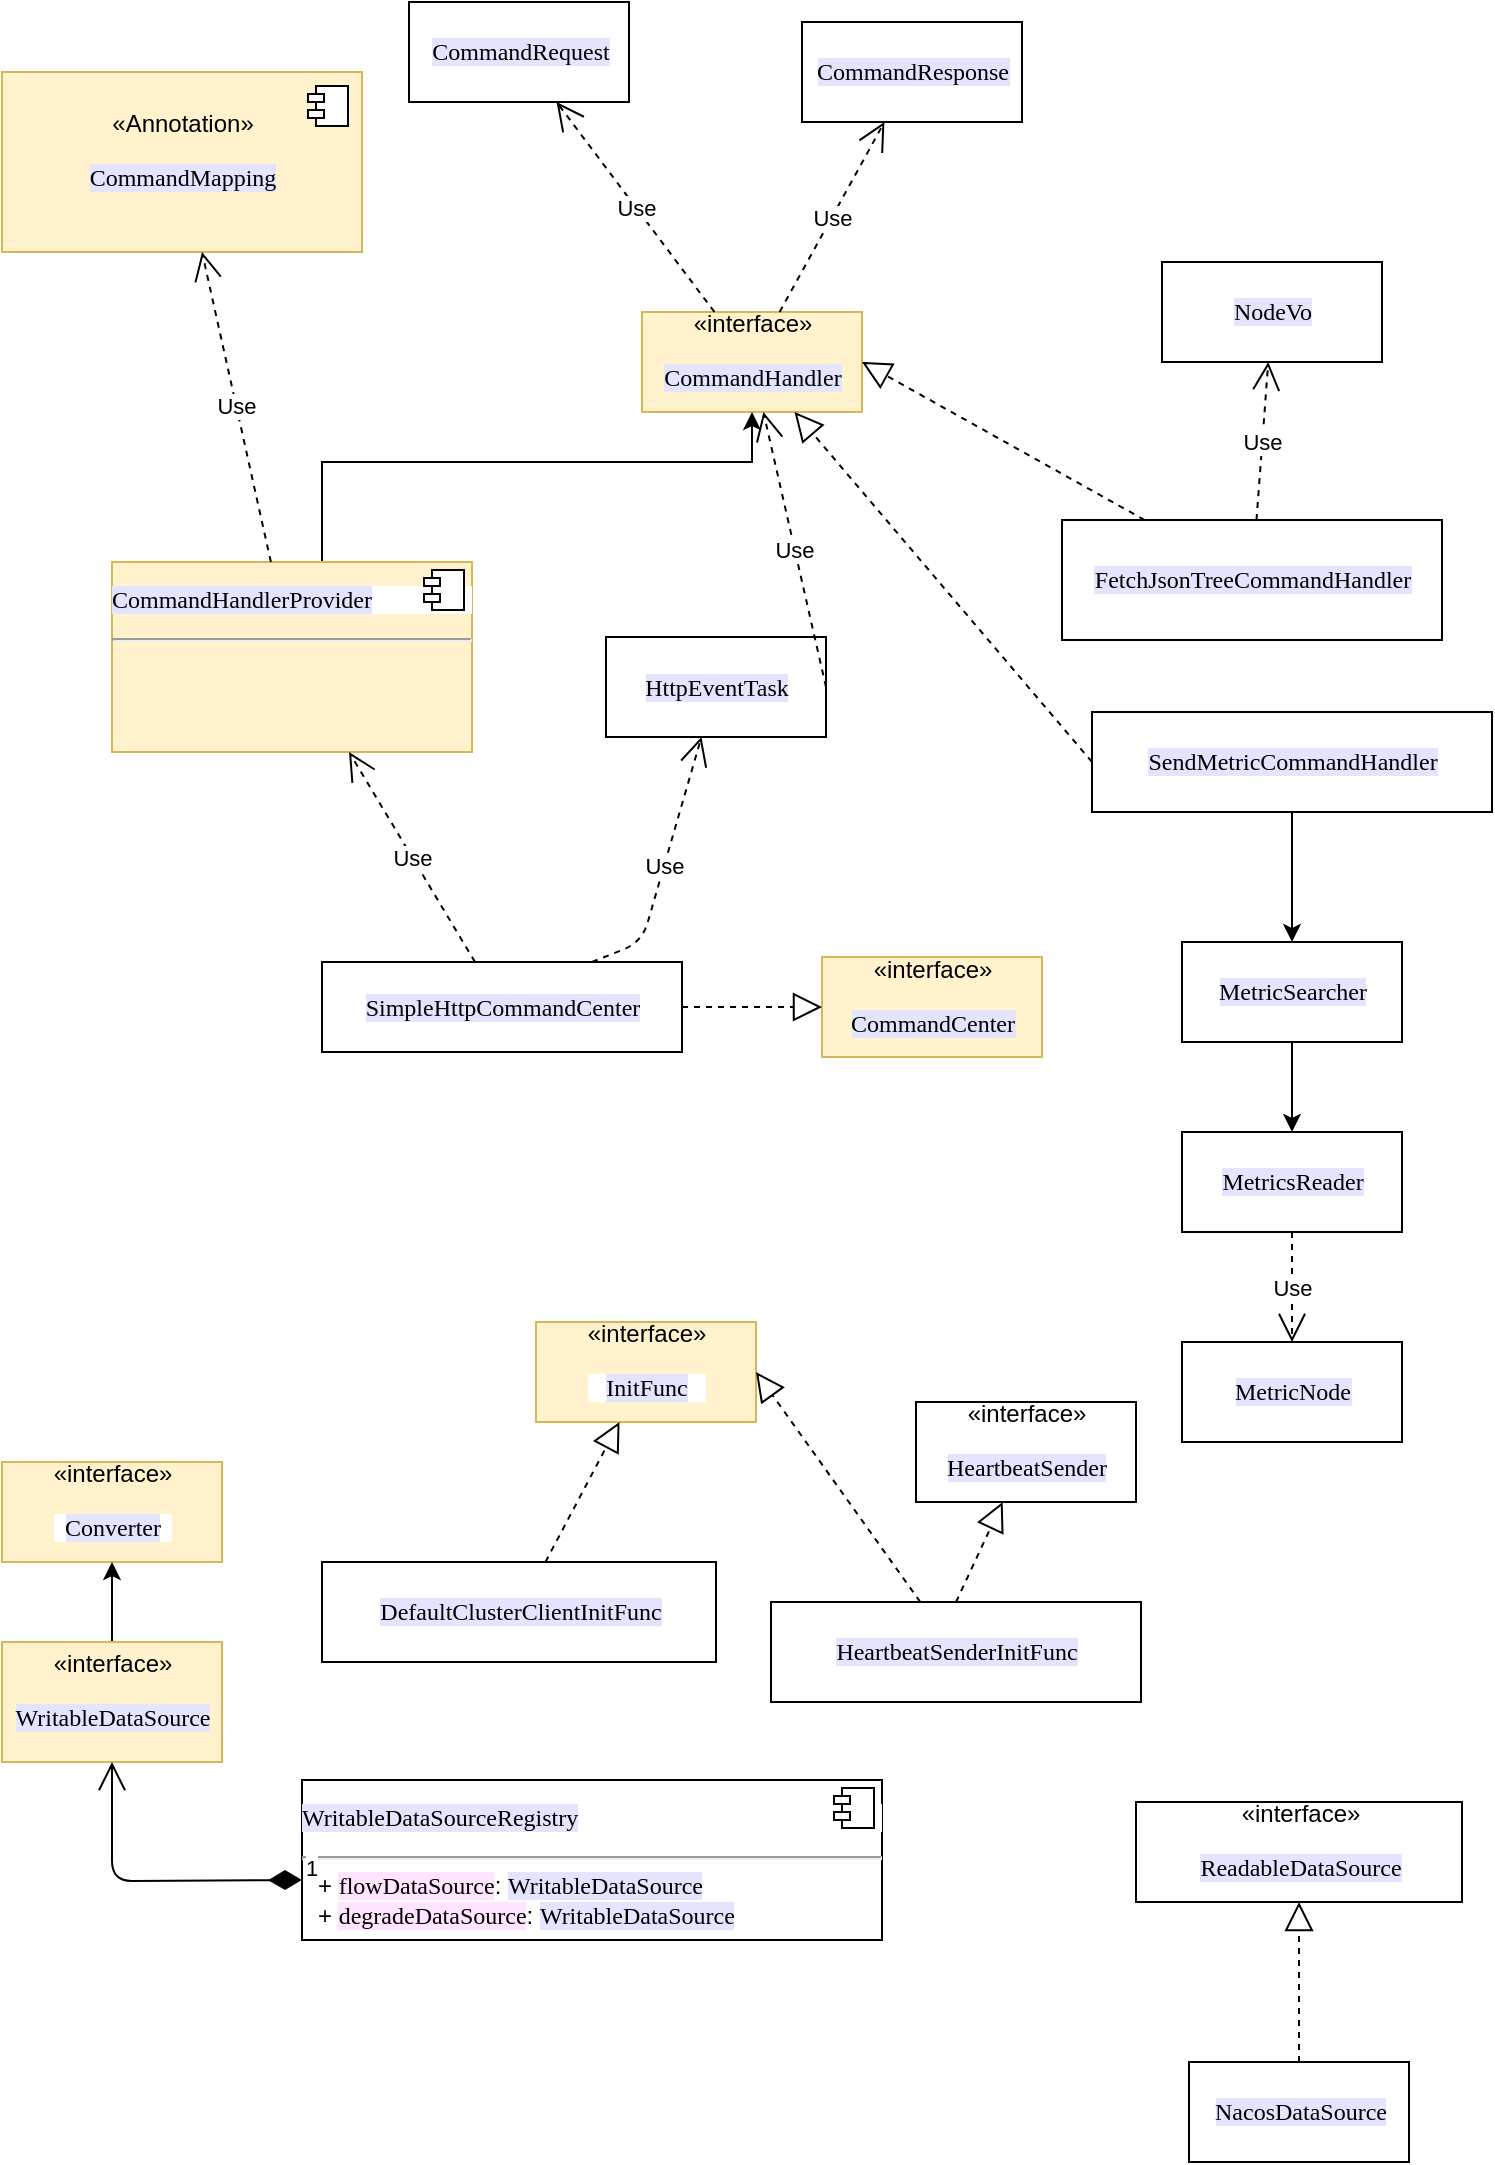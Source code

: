 <mxfile version="12.2.6" type="github" pages="1">
  <diagram id="KqSSShnu_zqnlX3PPxr-" name="第 1 页">
    <mxGraphModel dx="928" dy="600" grid="1" gridSize="10" guides="1" tooltips="1" connect="1" arrows="1" fold="1" page="1" pageScale="1" pageWidth="827" pageHeight="1169" math="0" shadow="0">
      <root>
        <mxCell id="0"/>
        <mxCell id="1" parent="0"/>
        <mxCell id="y3yJiwpzIf4GWc2rWJCF-1" value="&lt;pre style=&quot;background-color: rgb(255 , 255 , 255) ; font-family: &amp;#34;consolas&amp;#34; ; font-size: 9pt&quot;&gt;&lt;span style=&quot;background-color: #e4e4ff&quot;&gt;CommandRequest&lt;/span&gt;&lt;/pre&gt;" style="html=1;" vertex="1" parent="1">
          <mxGeometry x="243.5" y="200" width="110" height="50" as="geometry"/>
        </mxCell>
        <mxCell id="y3yJiwpzIf4GWc2rWJCF-2" value="«interface»&lt;br&gt;&lt;pre style=&quot;background-color: rgb(255 , 255 , 255) ; font-family: &amp;#34;consolas&amp;#34; ; font-size: 9pt&quot;&gt;&lt;span style=&quot;background-color: #e4e4ff&quot;&gt;CommandHandler&lt;/span&gt;&lt;/pre&gt;" style="html=1;fillColor=#fff2cc;strokeColor=#d6b656;" vertex="1" parent="1">
          <mxGeometry x="360" y="355" width="110" height="50" as="geometry"/>
        </mxCell>
        <mxCell id="y3yJiwpzIf4GWc2rWJCF-3" value="&lt;pre style=&quot;background-color: rgb(255 , 255 , 255) ; font-family: &amp;#34;consolas&amp;#34; ; font-size: 9pt&quot;&gt;&lt;span style=&quot;background-color: #e4e4ff&quot;&gt;CommandResponse&lt;/span&gt;&lt;/pre&gt;" style="html=1;" vertex="1" parent="1">
          <mxGeometry x="440" y="210" width="110" height="50" as="geometry"/>
        </mxCell>
        <mxCell id="y3yJiwpzIf4GWc2rWJCF-23" style="edgeStyle=orthogonalEdgeStyle;rounded=0;orthogonalLoop=1;jettySize=auto;html=1;exitX=0.5;exitY=0;exitDx=0;exitDy=0;entryX=0.5;entryY=1;entryDx=0;entryDy=0;" edge="1" parent="1" source="y3yJiwpzIf4GWc2rWJCF-4" target="y3yJiwpzIf4GWc2rWJCF-2">
          <mxGeometry relative="1" as="geometry">
            <Array as="points">
              <mxPoint x="200" y="480"/>
              <mxPoint x="200" y="430"/>
              <mxPoint x="415" y="430"/>
            </Array>
          </mxGeometry>
        </mxCell>
        <mxCell id="y3yJiwpzIf4GWc2rWJCF-4" value="&lt;pre style=&quot;background-color: rgb(255 , 255 , 255) ; font-family: &amp;#34;consolas&amp;#34; ; font-size: 9pt&quot;&gt;&lt;span style=&quot;background-color: #e4e4ff&quot;&gt;CommandHandlerProvider&lt;/span&gt;&lt;/pre&gt;&lt;hr&gt;&lt;p style=&quot;margin: 0px ; margin-left: 8px&quot;&gt;&lt;br&gt;&lt;/p&gt;" style="align=left;overflow=fill;html=1;fillColor=#fff2cc;strokeColor=#d6b656;" vertex="1" parent="1">
          <mxGeometry x="95" y="480" width="180" height="95" as="geometry"/>
        </mxCell>
        <mxCell id="y3yJiwpzIf4GWc2rWJCF-5" value="" style="shape=component;jettyWidth=8;jettyHeight=4;" vertex="1" parent="y3yJiwpzIf4GWc2rWJCF-4">
          <mxGeometry x="1" width="20" height="20" relative="1" as="geometry">
            <mxPoint x="-24" y="4" as="offset"/>
          </mxGeometry>
        </mxCell>
        <mxCell id="y3yJiwpzIf4GWc2rWJCF-6" value="«Annotation»&lt;br&gt;&lt;pre style=&quot;background-color: rgb(255 , 255 , 255) ; font-family: &amp;#34;consolas&amp;#34; ; font-size: 9pt&quot;&gt;&lt;span style=&quot;background-color: #e4e4ff&quot;&gt;CommandMapping&lt;/span&gt;&lt;/pre&gt;" style="html=1;fillColor=#fff2cc;strokeColor=#d6b656;" vertex="1" parent="1">
          <mxGeometry x="40" y="235" width="180" height="90" as="geometry"/>
        </mxCell>
        <mxCell id="y3yJiwpzIf4GWc2rWJCF-7" value="" style="shape=component;jettyWidth=8;jettyHeight=4;" vertex="1" parent="y3yJiwpzIf4GWc2rWJCF-6">
          <mxGeometry x="1" width="20" height="20" relative="1" as="geometry">
            <mxPoint x="-27" y="7" as="offset"/>
          </mxGeometry>
        </mxCell>
        <mxCell id="y3yJiwpzIf4GWc2rWJCF-9" value="«interface»&lt;br&gt;&lt;pre style=&quot;background-color: rgb(255 , 255 , 255) ; font-family: &amp;#34;consolas&amp;#34; ; font-size: 9pt&quot;&gt;&lt;span style=&quot;background-color: #e4e4ff&quot;&gt;HeartbeatSender&lt;/span&gt;&lt;/pre&gt;" style="html=1;" vertex="1" parent="1">
          <mxGeometry x="497" y="900" width="110" height="50" as="geometry"/>
        </mxCell>
        <mxCell id="y3yJiwpzIf4GWc2rWJCF-10" value="«interface»&lt;br&gt;&lt;pre style=&quot;background-color: rgb(255 , 255 , 255) ; font-family: &amp;#34;consolas&amp;#34; ; font-size: 9pt&quot;&gt;&lt;span style=&quot;background-color: #e4e4ff&quot;&gt;CommandCenter&lt;/span&gt;&lt;/pre&gt;" style="html=1;fillColor=#fff2cc;strokeColor=#d6b656;" vertex="1" parent="1">
          <mxGeometry x="450" y="677.5" width="110" height="50" as="geometry"/>
        </mxCell>
        <mxCell id="y3yJiwpzIf4GWc2rWJCF-11" value="«interface»&lt;br&gt;&lt;pre style=&quot;background-color: rgb(255 , 255 , 255) ; font-family: &amp;#34;consolas&amp;#34; ; font-size: 9pt&quot;&gt;&lt;span style=&quot;background-color: #e4e4ff&quot;&gt;Converter&lt;/span&gt;&lt;/pre&gt;" style="html=1;fillColor=#fff2cc;strokeColor=#d6b656;" vertex="1" parent="1">
          <mxGeometry x="40" y="930" width="110" height="50" as="geometry"/>
        </mxCell>
        <mxCell id="y3yJiwpzIf4GWc2rWJCF-16" style="edgeStyle=orthogonalEdgeStyle;rounded=0;orthogonalLoop=1;jettySize=auto;html=1;exitX=0.5;exitY=0;exitDx=0;exitDy=0;" edge="1" parent="1" source="y3yJiwpzIf4GWc2rWJCF-12" target="y3yJiwpzIf4GWc2rWJCF-11">
          <mxGeometry relative="1" as="geometry"/>
        </mxCell>
        <mxCell id="y3yJiwpzIf4GWc2rWJCF-12" value="«interface»&lt;br&gt;&lt;pre style=&quot;background-color: rgb(255 , 255 , 255) ; font-family: &amp;#34;consolas&amp;#34; ; font-size: 9pt&quot;&gt;&lt;span style=&quot;background-color: #e4e4ff&quot;&gt;WritableDataSource&lt;/span&gt;&lt;/pre&gt;" style="html=1;fillColor=#fff2cc;strokeColor=#d6b656;" vertex="1" parent="1">
          <mxGeometry x="40" y="1020" width="110" height="60" as="geometry"/>
        </mxCell>
        <mxCell id="y3yJiwpzIf4GWc2rWJCF-13" value="&lt;pre style=&quot;background-color: rgb(255 , 255 , 255) ; font-family: &amp;#34;consolas&amp;#34; ; font-size: 9pt&quot;&gt;&lt;span style=&quot;background-color: #e4e4ff&quot;&gt;WritableDataSourceRegistry&lt;/span&gt;&lt;/pre&gt;&lt;hr&gt;&lt;p style=&quot;margin: 0px ; margin-left: 8px&quot;&gt;+&amp;nbsp;&lt;span style=&quot;background-color: rgb(255 , 228 , 255) ; font-family: &amp;#34;consolas&amp;#34; ; font-size: 9pt&quot;&gt;flowDataSource&lt;/span&gt;&lt;span&gt;:&amp;nbsp;&lt;/span&gt;&lt;span style=&quot;font-size: 9pt ; background-color: rgb(228 , 228 , 255) ; font-family: &amp;#34;consolas&amp;#34;&quot;&gt;WritableDataSource&lt;/span&gt;&lt;/p&gt;&lt;p style=&quot;margin: 0px ; margin-left: 8px&quot;&gt;+&amp;nbsp;&lt;span style=&quot;background-color: rgb(255 , 228 , 255) ; font-family: &amp;#34;consolas&amp;#34; ; font-size: 9pt&quot;&gt;degradeDataSource&lt;/span&gt;&lt;span&gt;:&amp;nbsp;&lt;/span&gt;&lt;span style=&quot;background-color: rgb(228 , 228 , 255) ; font-family: &amp;#34;consolas&amp;#34; ; font-size: 9pt&quot;&gt;WritableDataSource&lt;/span&gt;&lt;/p&gt;" style="align=left;overflow=fill;html=1;" vertex="1" parent="1">
          <mxGeometry x="190" y="1089" width="290" height="80" as="geometry"/>
        </mxCell>
        <mxCell id="y3yJiwpzIf4GWc2rWJCF-14" value="" style="shape=component;jettyWidth=8;jettyHeight=4;" vertex="1" parent="y3yJiwpzIf4GWc2rWJCF-13">
          <mxGeometry x="1" width="20" height="20" relative="1" as="geometry">
            <mxPoint x="-24" y="4" as="offset"/>
          </mxGeometry>
        </mxCell>
        <mxCell id="y3yJiwpzIf4GWc2rWJCF-15" value="1" style="endArrow=open;html=1;endSize=12;startArrow=diamondThin;startSize=14;startFill=1;edgeStyle=orthogonalEdgeStyle;align=left;verticalAlign=bottom;" edge="1" parent="y3yJiwpzIf4GWc2rWJCF-13" target="y3yJiwpzIf4GWc2rWJCF-12">
          <mxGeometry x="-1" y="3" relative="1" as="geometry">
            <mxPoint y="50" as="sourcePoint"/>
            <mxPoint x="345" y="50" as="targetPoint"/>
          </mxGeometry>
        </mxCell>
        <mxCell id="y3yJiwpzIf4GWc2rWJCF-17" value="Use" style="endArrow=open;endSize=12;dashed=1;html=1;" edge="1" parent="1" source="y3yJiwpzIf4GWc2rWJCF-2" target="y3yJiwpzIf4GWc2rWJCF-1">
          <mxGeometry width="160" relative="1" as="geometry">
            <mxPoint x="-80" y="520" as="sourcePoint"/>
            <mxPoint x="80" y="520" as="targetPoint"/>
          </mxGeometry>
        </mxCell>
        <mxCell id="y3yJiwpzIf4GWc2rWJCF-19" value="Use" style="endArrow=open;endSize=12;dashed=1;html=1;" edge="1" parent="1" source="y3yJiwpzIf4GWc2rWJCF-2" target="y3yJiwpzIf4GWc2rWJCF-3">
          <mxGeometry width="160" relative="1" as="geometry">
            <mxPoint x="250" y="320" as="sourcePoint"/>
            <mxPoint x="410" y="320" as="targetPoint"/>
          </mxGeometry>
        </mxCell>
        <mxCell id="y3yJiwpzIf4GWc2rWJCF-20" value="&lt;pre style=&quot;background-color: rgb(255 , 255 , 255) ; font-family: &amp;#34;consolas&amp;#34; ; font-size: 9pt&quot;&gt;&lt;span style=&quot;background-color: #e4e4ff&quot;&gt;SimpleHttpCommandCenter&lt;/span&gt;&lt;/pre&gt;" style="html=1;" vertex="1" parent="1">
          <mxGeometry x="200" y="680" width="180" height="45" as="geometry"/>
        </mxCell>
        <mxCell id="y3yJiwpzIf4GWc2rWJCF-21" value="" style="endArrow=block;dashed=1;endFill=0;endSize=12;html=1;" edge="1" parent="1" source="y3yJiwpzIf4GWc2rWJCF-20" target="y3yJiwpzIf4GWc2rWJCF-10">
          <mxGeometry width="160" relative="1" as="geometry">
            <mxPoint x="10" y="1200" as="sourcePoint"/>
            <mxPoint x="170" y="1200" as="targetPoint"/>
          </mxGeometry>
        </mxCell>
        <mxCell id="y3yJiwpzIf4GWc2rWJCF-22" value="Use" style="endArrow=open;endSize=12;dashed=1;html=1;" edge="1" parent="1" source="y3yJiwpzIf4GWc2rWJCF-20" target="y3yJiwpzIf4GWc2rWJCF-4">
          <mxGeometry width="160" relative="1" as="geometry">
            <mxPoint x="408" y="980" as="sourcePoint"/>
            <mxPoint x="568" y="980" as="targetPoint"/>
          </mxGeometry>
        </mxCell>
        <mxCell id="y3yJiwpzIf4GWc2rWJCF-24" value="&lt;pre style=&quot;background-color: rgb(255 , 255 , 255) ; font-family: &amp;#34;consolas&amp;#34; ; font-size: 9pt&quot;&gt;&lt;span style=&quot;background-color: #e4e4ff&quot;&gt;HttpEventTask&lt;/span&gt;&lt;/pre&gt;" style="html=1;" vertex="1" parent="1">
          <mxGeometry x="342" y="517.5" width="110" height="50" as="geometry"/>
        </mxCell>
        <mxCell id="y3yJiwpzIf4GWc2rWJCF-25" value="Use" style="endArrow=open;endSize=12;dashed=1;html=1;exitX=0.75;exitY=0;exitDx=0;exitDy=0;" edge="1" parent="1" source="y3yJiwpzIf4GWc2rWJCF-20" target="y3yJiwpzIf4GWc2rWJCF-24">
          <mxGeometry width="160" relative="1" as="geometry">
            <mxPoint x="-10" y="430" as="sourcePoint"/>
            <mxPoint x="150" y="430" as="targetPoint"/>
            <Array as="points">
              <mxPoint x="360" y="670"/>
            </Array>
          </mxGeometry>
        </mxCell>
        <mxCell id="y3yJiwpzIf4GWc2rWJCF-27" value="Use" style="endArrow=open;endSize=12;dashed=1;html=1;exitX=1;exitY=0.5;exitDx=0;exitDy=0;" edge="1" parent="1" source="y3yJiwpzIf4GWc2rWJCF-24" target="y3yJiwpzIf4GWc2rWJCF-2">
          <mxGeometry width="160" relative="1" as="geometry">
            <mxPoint x="200" y="480" as="sourcePoint"/>
            <mxPoint x="360" y="480" as="targetPoint"/>
          </mxGeometry>
        </mxCell>
        <mxCell id="y3yJiwpzIf4GWc2rWJCF-28" value="«interface»&lt;br&gt;&lt;pre style=&quot;background-color: rgb(255 , 255 , 255) ; font-family: &amp;#34;consolas&amp;#34; ; font-size: 9pt&quot;&gt;&lt;span style=&quot;background-color: #e4e4ff&quot;&gt;InitFunc&lt;/span&gt;&lt;/pre&gt;" style="html=1;fillColor=#fff2cc;strokeColor=#d6b656;" vertex="1" parent="1">
          <mxGeometry x="307" y="860" width="110" height="50" as="geometry"/>
        </mxCell>
        <mxCell id="y3yJiwpzIf4GWc2rWJCF-29" value="&lt;pre style=&quot;background-color: rgb(255 , 255 , 255) ; font-family: &amp;#34;consolas&amp;#34; ; font-size: 9pt&quot;&gt;&lt;span style=&quot;background-color: #e4e4ff&quot;&gt;HeartbeatSenderInitFunc&lt;/span&gt;&lt;/pre&gt;" style="html=1;" vertex="1" parent="1">
          <mxGeometry x="424.5" y="1000" width="185" height="50" as="geometry"/>
        </mxCell>
        <mxCell id="y3yJiwpzIf4GWc2rWJCF-30" value="&lt;pre style=&quot;background-color: rgb(255 , 255 , 255) ; font-family: &amp;#34;consolas&amp;#34; ; font-size: 9pt&quot;&gt;&lt;span style=&quot;background-color: #e4e4ff&quot;&gt;DefaultClusterClientInitFunc&lt;/span&gt;&lt;/pre&gt;" style="html=1;" vertex="1" parent="1">
          <mxGeometry x="200" y="980" width="197" height="50" as="geometry"/>
        </mxCell>
        <mxCell id="y3yJiwpzIf4GWc2rWJCF-31" value="" style="endArrow=block;dashed=1;endFill=0;endSize=12;html=1;" edge="1" parent="1" source="y3yJiwpzIf4GWc2rWJCF-30" target="y3yJiwpzIf4GWc2rWJCF-28">
          <mxGeometry width="160" relative="1" as="geometry">
            <mxPoint x="257" y="970" as="sourcePoint"/>
            <mxPoint x="417" y="970" as="targetPoint"/>
          </mxGeometry>
        </mxCell>
        <mxCell id="y3yJiwpzIf4GWc2rWJCF-33" value="" style="endArrow=block;dashed=1;endFill=0;endSize=12;html=1;entryX=1;entryY=0.5;entryDx=0;entryDy=0;" edge="1" parent="1" source="y3yJiwpzIf4GWc2rWJCF-29" target="y3yJiwpzIf4GWc2rWJCF-28">
          <mxGeometry width="160" relative="1" as="geometry">
            <mxPoint x="457" y="970" as="sourcePoint"/>
            <mxPoint x="617" y="970" as="targetPoint"/>
          </mxGeometry>
        </mxCell>
        <mxCell id="y3yJiwpzIf4GWc2rWJCF-34" value="" style="endArrow=block;dashed=1;endFill=0;endSize=12;html=1;exitX=0.5;exitY=0;exitDx=0;exitDy=0;" edge="1" parent="1" source="y3yJiwpzIf4GWc2rWJCF-29" target="y3yJiwpzIf4GWc2rWJCF-9">
          <mxGeometry width="160" relative="1" as="geometry">
            <mxPoint x="537" y="960" as="sourcePoint"/>
            <mxPoint x="697" y="960" as="targetPoint"/>
          </mxGeometry>
        </mxCell>
        <mxCell id="y3yJiwpzIf4GWc2rWJCF-35" value="&lt;pre style=&quot;background-color: rgb(255 , 255 , 255) ; font-family: &amp;#34;consolas&amp;#34; ; font-size: 9pt&quot;&gt;&lt;span style=&quot;background-color: #e4e4ff&quot;&gt;FetchJsonTreeCommandHandler&lt;/span&gt;&lt;/pre&gt;" style="html=1;" vertex="1" parent="1">
          <mxGeometry x="570" y="459" width="190" height="60" as="geometry"/>
        </mxCell>
        <mxCell id="y3yJiwpzIf4GWc2rWJCF-37" value="" style="endArrow=block;dashed=1;endFill=0;endSize=12;html=1;entryX=1;entryY=0.5;entryDx=0;entryDy=0;" edge="1" parent="1" source="y3yJiwpzIf4GWc2rWJCF-35" target="y3yJiwpzIf4GWc2rWJCF-2">
          <mxGeometry width="160" relative="1" as="geometry">
            <mxPoint x="690" y="480" as="sourcePoint"/>
            <mxPoint x="850" y="480" as="targetPoint"/>
          </mxGeometry>
        </mxCell>
        <mxCell id="y3yJiwpzIf4GWc2rWJCF-39" value="&lt;pre style=&quot;background-color: rgb(255 , 255 , 255) ; font-family: &amp;#34;consolas&amp;#34; ; font-size: 9pt&quot;&gt;&lt;span style=&quot;background-color: #e4e4ff&quot;&gt;NodeVo&lt;/span&gt;&lt;/pre&gt;" style="html=1;" vertex="1" parent="1">
          <mxGeometry x="620" y="330" width="110" height="50" as="geometry"/>
        </mxCell>
        <mxCell id="y3yJiwpzIf4GWc2rWJCF-40" value="Use" style="endArrow=open;endSize=12;dashed=1;html=1;" edge="1" parent="1" source="y3yJiwpzIf4GWc2rWJCF-35" target="y3yJiwpzIf4GWc2rWJCF-39">
          <mxGeometry width="160" relative="1" as="geometry">
            <mxPoint x="670" y="480" as="sourcePoint"/>
            <mxPoint x="830" y="480" as="targetPoint"/>
          </mxGeometry>
        </mxCell>
        <mxCell id="y3yJiwpzIf4GWc2rWJCF-45" style="edgeStyle=orthogonalEdgeStyle;rounded=0;orthogonalLoop=1;jettySize=auto;html=1;exitX=0.5;exitY=1;exitDx=0;exitDy=0;" edge="1" parent="1" source="y3yJiwpzIf4GWc2rWJCF-42" target="y3yJiwpzIf4GWc2rWJCF-44">
          <mxGeometry relative="1" as="geometry"/>
        </mxCell>
        <mxCell id="y3yJiwpzIf4GWc2rWJCF-42" value="&lt;pre style=&quot;background-color: rgb(255 , 255 , 255) ; font-family: &amp;#34;consolas&amp;#34; ; font-size: 9pt&quot;&gt;&lt;span style=&quot;background-color: #e4e4ff&quot;&gt;SendMetricCommandHandler&lt;/span&gt;&lt;/pre&gt;" style="html=1;" vertex="1" parent="1">
          <mxGeometry x="585" y="555" width="200" height="50" as="geometry"/>
        </mxCell>
        <mxCell id="y3yJiwpzIf4GWc2rWJCF-43" value="" style="endArrow=block;dashed=1;endFill=0;endSize=12;html=1;exitX=0;exitY=0.5;exitDx=0;exitDy=0;" edge="1" parent="1" source="y3yJiwpzIf4GWc2rWJCF-42" target="y3yJiwpzIf4GWc2rWJCF-2">
          <mxGeometry width="160" relative="1" as="geometry">
            <mxPoint x="620" y="590" as="sourcePoint"/>
            <mxPoint x="780" y="590" as="targetPoint"/>
          </mxGeometry>
        </mxCell>
        <mxCell id="y3yJiwpzIf4GWc2rWJCF-47" value="" style="edgeStyle=orthogonalEdgeStyle;rounded=0;orthogonalLoop=1;jettySize=auto;html=1;" edge="1" parent="1" source="y3yJiwpzIf4GWc2rWJCF-44" target="y3yJiwpzIf4GWc2rWJCF-46">
          <mxGeometry relative="1" as="geometry"/>
        </mxCell>
        <mxCell id="y3yJiwpzIf4GWc2rWJCF-44" value="&lt;pre style=&quot;background-color: rgb(255 , 255 , 255) ; font-family: &amp;#34;consolas&amp;#34; ; font-size: 9pt&quot;&gt;&lt;span style=&quot;background-color: #e4e4ff&quot;&gt;MetricSearcher&lt;/span&gt;&lt;/pre&gt;" style="html=1;" vertex="1" parent="1">
          <mxGeometry x="630" y="670" width="110" height="50" as="geometry"/>
        </mxCell>
        <mxCell id="y3yJiwpzIf4GWc2rWJCF-46" value="&lt;pre style=&quot;background-color: rgb(255 , 255 , 255) ; font-family: &amp;#34;consolas&amp;#34; ; font-size: 9pt&quot;&gt;&lt;span style=&quot;background-color: #e4e4ff&quot;&gt;MetricsReader&lt;/span&gt;&lt;/pre&gt;" style="html=1;" vertex="1" parent="1">
          <mxGeometry x="630" y="765" width="110" height="50" as="geometry"/>
        </mxCell>
        <mxCell id="y3yJiwpzIf4GWc2rWJCF-48" value="&lt;pre style=&quot;background-color: rgb(255 , 255 , 255) ; font-family: &amp;#34;consolas&amp;#34; ; font-size: 9pt&quot;&gt;&lt;span style=&quot;background-color: #e4e4ff&quot;&gt;MetricNode&lt;/span&gt;&lt;/pre&gt;" style="html=1;" vertex="1" parent="1">
          <mxGeometry x="630" y="870" width="110" height="50" as="geometry"/>
        </mxCell>
        <mxCell id="y3yJiwpzIf4GWc2rWJCF-50" value="Use" style="endArrow=open;endSize=12;dashed=1;html=1;exitX=0.5;exitY=1;exitDx=0;exitDy=0;" edge="1" parent="1" source="y3yJiwpzIf4GWc2rWJCF-46" target="y3yJiwpzIf4GWc2rWJCF-48">
          <mxGeometry width="160" relative="1" as="geometry">
            <mxPoint x="630" y="850" as="sourcePoint"/>
            <mxPoint x="790" y="850" as="targetPoint"/>
          </mxGeometry>
        </mxCell>
        <mxCell id="y3yJiwpzIf4GWc2rWJCF-52" value="Use" style="endArrow=open;endSize=12;dashed=1;html=1;" edge="1" parent="1" source="y3yJiwpzIf4GWc2rWJCF-4" target="y3yJiwpzIf4GWc2rWJCF-6">
          <mxGeometry width="160" relative="1" as="geometry">
            <mxPoint x="70" y="670" as="sourcePoint"/>
            <mxPoint x="230" y="670" as="targetPoint"/>
          </mxGeometry>
        </mxCell>
        <mxCell id="y3yJiwpzIf4GWc2rWJCF-54" value="«interface»&lt;br&gt;&lt;pre style=&quot;background-color: rgb(255 , 255 , 255) ; font-family: &amp;#34;consolas&amp;#34; ; font-size: 9pt&quot;&gt;&lt;span style=&quot;background-color: #e4e4ff&quot;&gt;ReadableDataSource&lt;/span&gt;&lt;/pre&gt;" style="html=1;" vertex="1" parent="1">
          <mxGeometry x="607" y="1100" width="163" height="50" as="geometry"/>
        </mxCell>
        <mxCell id="y3yJiwpzIf4GWc2rWJCF-55" value="&lt;pre style=&quot;background-color: rgb(255 , 255 , 255) ; font-family: &amp;#34;consolas&amp;#34; ; font-size: 9pt&quot;&gt;&lt;span style=&quot;background-color: #e4e4ff&quot;&gt;NacosDataSource&lt;/span&gt;&lt;/pre&gt;" style="html=1;" vertex="1" parent="1">
          <mxGeometry x="633.5" y="1230" width="110" height="50" as="geometry"/>
        </mxCell>
        <mxCell id="y3yJiwpzIf4GWc2rWJCF-56" value="" style="endArrow=block;dashed=1;endFill=0;endSize=12;html=1;exitX=0.5;exitY=0;exitDx=0;exitDy=0;" edge="1" parent="1" source="y3yJiwpzIf4GWc2rWJCF-55" target="y3yJiwpzIf4GWc2rWJCF-54">
          <mxGeometry width="160" relative="1" as="geometry">
            <mxPoint x="410" y="1250" as="sourcePoint"/>
            <mxPoint x="570" y="1250" as="targetPoint"/>
          </mxGeometry>
        </mxCell>
      </root>
    </mxGraphModel>
  </diagram>
</mxfile>
